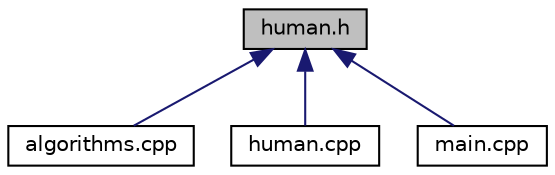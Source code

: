 digraph "human.h"
{
  edge [fontname="Helvetica",fontsize="10",labelfontname="Helvetica",labelfontsize="10"];
  node [fontname="Helvetica",fontsize="10",shape=record];
  Node1 [label="human.h",height=0.2,width=0.4,color="black", fillcolor="grey75", style="filled" fontcolor="black"];
  Node1 -> Node2 [dir="back",color="midnightblue",fontsize="10",style="solid",fontname="Helvetica"];
  Node2 [label="algorithms.cpp",height=0.2,width=0.4,color="black", fillcolor="white", style="filled",URL="$algorithms_8cpp.html",tooltip="Plik zawierający funkcje poboczne, wykorzystywane w pliku main.cpp. "];
  Node1 -> Node3 [dir="back",color="midnightblue",fontsize="10",style="solid",fontname="Helvetica"];
  Node3 [label="human.cpp",height=0.2,width=0.4,color="black", fillcolor="white", style="filled",URL="$human_8cpp.html",tooltip="Plik zawierający metody z klasy Człowiek. "];
  Node1 -> Node4 [dir="back",color="midnightblue",fontsize="10",style="solid",fontname="Helvetica"];
  Node4 [label="main.cpp",height=0.2,width=0.4,color="black", fillcolor="white", style="filled",URL="$main_8cpp.html",tooltip="Główny plik wykonywalny. "];
}
